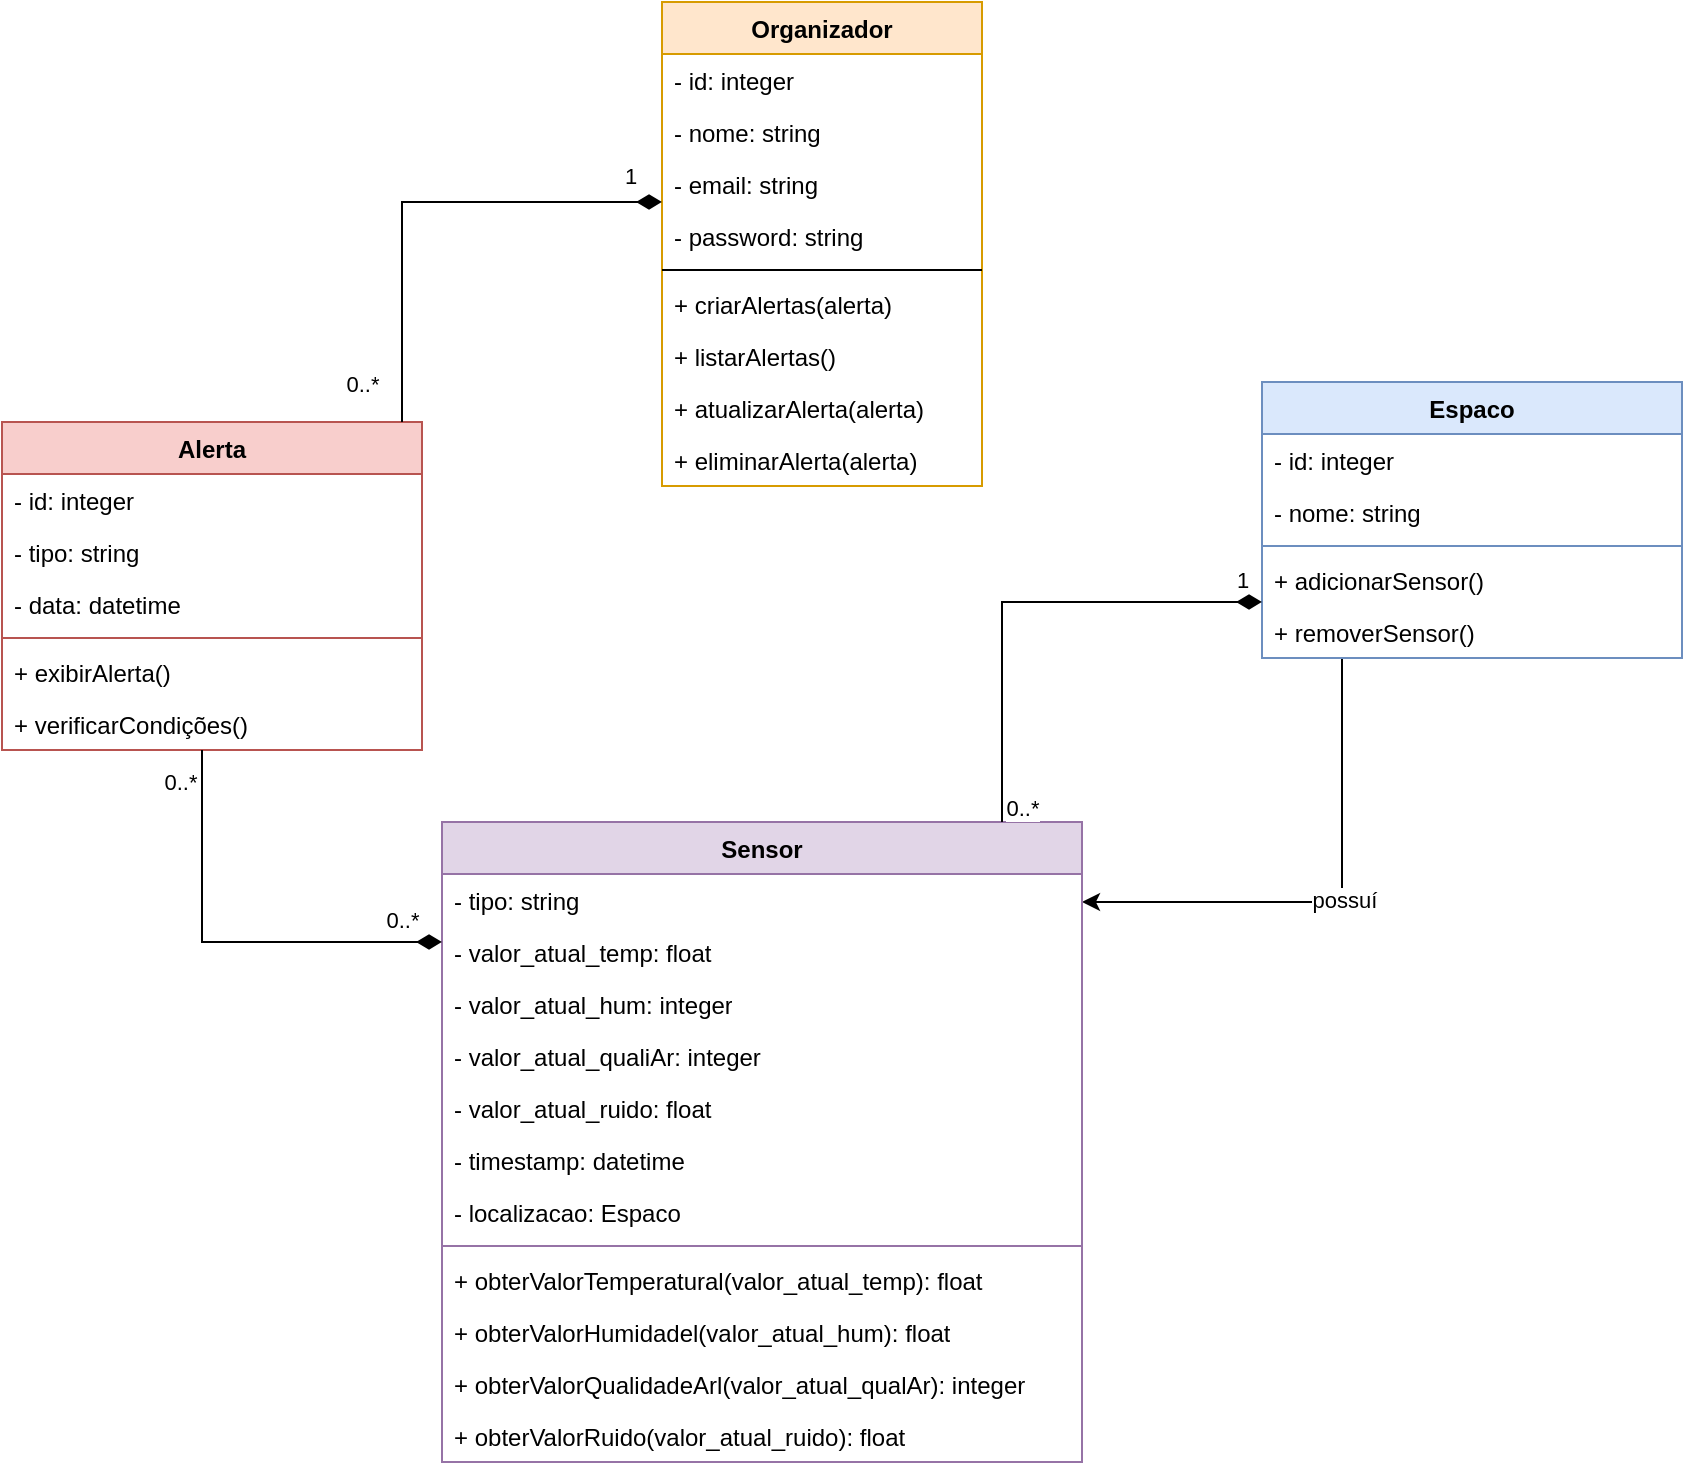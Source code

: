<mxfile version="24.2.2" type="device">
  <diagram id="C5RBs43oDa-KdzZeNtuy" name="Page-1">
    <mxGraphModel dx="2220" dy="804" grid="1" gridSize="10" guides="1" tooltips="1" connect="1" arrows="1" fold="1" page="1" pageScale="1" pageWidth="827" pageHeight="1169" math="0" shadow="0">
      <root>
        <mxCell id="WIyWlLk6GJQsqaUBKTNV-0" />
        <mxCell id="WIyWlLk6GJQsqaUBKTNV-1" parent="WIyWlLk6GJQsqaUBKTNV-0" />
        <mxCell id="zkfFHV4jXpPFQw0GAbJ--6" value="Organizador" style="swimlane;fontStyle=1;align=center;verticalAlign=top;childLayout=stackLayout;horizontal=1;startSize=26;horizontalStack=0;resizeParent=1;resizeLast=0;collapsible=1;marginBottom=0;rounded=0;shadow=0;strokeWidth=1;fillColor=#ffe6cc;strokeColor=#d79b00;" parent="WIyWlLk6GJQsqaUBKTNV-1" vertex="1">
          <mxGeometry x="320" y="180" width="160" height="242" as="geometry">
            <mxRectangle x="110" y="120" width="160" height="26" as="alternateBounds" />
          </mxGeometry>
        </mxCell>
        <mxCell id="6ErycfvySfwWhuiiBq81-68" value="- id: integer" style="text;strokeColor=none;fillColor=none;align=left;verticalAlign=top;spacingLeft=4;spacingRight=4;overflow=hidden;rotatable=0;points=[[0,0.5],[1,0.5]];portConstraint=eastwest;whiteSpace=wrap;html=1;" parent="zkfFHV4jXpPFQw0GAbJ--6" vertex="1">
          <mxGeometry y="26" width="160" height="26" as="geometry" />
        </mxCell>
        <mxCell id="6ErycfvySfwWhuiiBq81-69" value="- nome: string" style="text;strokeColor=none;fillColor=none;align=left;verticalAlign=top;spacingLeft=4;spacingRight=4;overflow=hidden;rotatable=0;points=[[0,0.5],[1,0.5]];portConstraint=eastwest;whiteSpace=wrap;html=1;" parent="zkfFHV4jXpPFQw0GAbJ--6" vertex="1">
          <mxGeometry y="52" width="160" height="26" as="geometry" />
        </mxCell>
        <mxCell id="6ErycfvySfwWhuiiBq81-8" value="- email: string" style="text;align=left;verticalAlign=top;spacingLeft=4;spacingRight=4;overflow=hidden;rotatable=0;points=[[0,0.5],[1,0.5]];portConstraint=eastwest;" parent="zkfFHV4jXpPFQw0GAbJ--6" vertex="1">
          <mxGeometry y="78" width="160" height="26" as="geometry" />
        </mxCell>
        <mxCell id="6ErycfvySfwWhuiiBq81-9" value="- password: string" style="text;align=left;verticalAlign=top;spacingLeft=4;spacingRight=4;overflow=hidden;rotatable=0;points=[[0,0.5],[1,0.5]];portConstraint=eastwest;" parent="zkfFHV4jXpPFQw0GAbJ--6" vertex="1">
          <mxGeometry y="104" width="160" height="26" as="geometry" />
        </mxCell>
        <mxCell id="zkfFHV4jXpPFQw0GAbJ--9" value="" style="line;html=1;strokeWidth=1;align=left;verticalAlign=middle;spacingTop=-1;spacingLeft=3;spacingRight=3;rotatable=0;labelPosition=right;points=[];portConstraint=eastwest;" parent="zkfFHV4jXpPFQw0GAbJ--6" vertex="1">
          <mxGeometry y="130" width="160" height="8" as="geometry" />
        </mxCell>
        <mxCell id="6ErycfvySfwWhuiiBq81-10" value="+ criarAlertas(alerta)" style="text;align=left;verticalAlign=top;spacingLeft=4;spacingRight=4;overflow=hidden;rotatable=0;points=[[0,0.5],[1,0.5]];portConstraint=eastwest;html=1;whiteSpace=wrap;" parent="zkfFHV4jXpPFQw0GAbJ--6" vertex="1">
          <mxGeometry y="138" width="160" height="26" as="geometry" />
        </mxCell>
        <mxCell id="6ErycfvySfwWhuiiBq81-11" value="+ listarAlertas()" style="text;align=left;verticalAlign=top;spacingLeft=4;spacingRight=4;overflow=hidden;rotatable=0;points=[[0,0.5],[1,0.5]];portConstraint=eastwest;whiteSpace=wrap;html=1;" parent="zkfFHV4jXpPFQw0GAbJ--6" vertex="1">
          <mxGeometry y="164" width="160" height="26" as="geometry" />
        </mxCell>
        <mxCell id="6ErycfvySfwWhuiiBq81-12" value="+ atualizarAlerta(alerta)" style="text;align=left;verticalAlign=top;spacingLeft=4;spacingRight=4;overflow=hidden;rotatable=0;points=[[0,0.5],[1,0.5]];portConstraint=eastwest;whiteSpace=wrap;html=1;" parent="zkfFHV4jXpPFQw0GAbJ--6" vertex="1">
          <mxGeometry y="190" width="160" height="26" as="geometry" />
        </mxCell>
        <mxCell id="6ErycfvySfwWhuiiBq81-13" value="+ eliminarAlerta(alerta)" style="text;align=left;verticalAlign=top;spacingLeft=4;spacingRight=4;overflow=hidden;rotatable=0;points=[[0,0.5],[1,0.5]];portConstraint=eastwest;whiteSpace=wrap;html=1;" parent="zkfFHV4jXpPFQw0GAbJ--6" vertex="1">
          <mxGeometry y="216" width="160" height="26" as="geometry" />
        </mxCell>
        <mxCell id="dEkIJU8FVrGNZWYV1uZQ-23" style="edgeStyle=orthogonalEdgeStyle;rounded=0;orthogonalLoop=1;jettySize=auto;html=1;" parent="WIyWlLk6GJQsqaUBKTNV-1" source="dEkIJU8FVrGNZWYV1uZQ-8" target="6ErycfvySfwWhuiiBq81-63" edge="1">
          <mxGeometry relative="1" as="geometry">
            <Array as="points">
              <mxPoint x="660" y="630" />
            </Array>
          </mxGeometry>
        </mxCell>
        <mxCell id="dEkIJU8FVrGNZWYV1uZQ-24" value="possuí" style="edgeLabel;html=1;align=center;verticalAlign=middle;resizable=0;points=[];" parent="dEkIJU8FVrGNZWYV1uZQ-23" vertex="1" connectable="0">
          <mxGeometry x="0.1" y="-3" relative="1" as="geometry">
            <mxPoint x="17" y="2" as="offset" />
          </mxGeometry>
        </mxCell>
        <mxCell id="6ErycfvySfwWhuiiBq81-63" value="Sensor" style="swimlane;fontStyle=1;align=center;verticalAlign=top;childLayout=stackLayout;horizontal=1;startSize=26;horizontalStack=0;resizeParent=1;resizeParentMax=0;resizeLast=0;collapsible=1;marginBottom=0;whiteSpace=wrap;html=1;fillColor=#e1d5e7;strokeColor=#9673a6;" parent="WIyWlLk6GJQsqaUBKTNV-1" vertex="1">
          <mxGeometry x="210" y="590" width="320" height="320" as="geometry" />
        </mxCell>
        <mxCell id="dEkIJU8FVrGNZWYV1uZQ-30" value="- tipo: string" style="text;strokeColor=none;fillColor=none;align=left;verticalAlign=top;spacingLeft=4;spacingRight=4;overflow=hidden;rotatable=0;points=[[0,0.5],[1,0.5]];portConstraint=eastwest;whiteSpace=wrap;html=1;" parent="6ErycfvySfwWhuiiBq81-63" vertex="1">
          <mxGeometry y="26" width="320" height="26" as="geometry" />
        </mxCell>
        <mxCell id="6ErycfvySfwWhuiiBq81-124" value="- valor_atual_temp: float" style="text;strokeColor=none;fillColor=none;align=left;verticalAlign=top;spacingLeft=4;spacingRight=4;overflow=hidden;rotatable=0;points=[[0,0.5],[1,0.5]];portConstraint=eastwest;whiteSpace=wrap;html=1;" parent="6ErycfvySfwWhuiiBq81-63" vertex="1">
          <mxGeometry y="52" width="320" height="26" as="geometry" />
        </mxCell>
        <mxCell id="dEkIJU8FVrGNZWYV1uZQ-17" value="- valor_atual_hum: integer" style="text;strokeColor=none;fillColor=none;align=left;verticalAlign=top;spacingLeft=4;spacingRight=4;overflow=hidden;rotatable=0;points=[[0,0.5],[1,0.5]];portConstraint=eastwest;whiteSpace=wrap;html=1;" parent="6ErycfvySfwWhuiiBq81-63" vertex="1">
          <mxGeometry y="78" width="320" height="26" as="geometry" />
        </mxCell>
        <mxCell id="dEkIJU8FVrGNZWYV1uZQ-16" value="- valor_atual_qualiAr: integer&amp;nbsp;" style="text;strokeColor=none;fillColor=none;align=left;verticalAlign=top;spacingLeft=4;spacingRight=4;overflow=hidden;rotatable=0;points=[[0,0.5],[1,0.5]];portConstraint=eastwest;whiteSpace=wrap;html=1;" parent="6ErycfvySfwWhuiiBq81-63" vertex="1">
          <mxGeometry y="104" width="320" height="26" as="geometry" />
        </mxCell>
        <mxCell id="dEkIJU8FVrGNZWYV1uZQ-20" value="- valor_atual_ruido: float&amp;nbsp;" style="text;strokeColor=none;fillColor=none;align=left;verticalAlign=top;spacingLeft=4;spacingRight=4;overflow=hidden;rotatable=0;points=[[0,0.5],[1,0.5]];portConstraint=eastwest;whiteSpace=wrap;html=1;" parent="6ErycfvySfwWhuiiBq81-63" vertex="1">
          <mxGeometry y="130" width="320" height="26" as="geometry" />
        </mxCell>
        <mxCell id="dEkIJU8FVrGNZWYV1uZQ-7" value="- timestamp: datetime" style="text;strokeColor=none;fillColor=none;align=left;verticalAlign=top;spacingLeft=4;spacingRight=4;overflow=hidden;rotatable=0;points=[[0,0.5],[1,0.5]];portConstraint=eastwest;whiteSpace=wrap;html=1;" parent="6ErycfvySfwWhuiiBq81-63" vertex="1">
          <mxGeometry y="156" width="320" height="26" as="geometry" />
        </mxCell>
        <mxCell id="dEkIJU8FVrGNZWYV1uZQ-19" value="- localizacao: Espaco" style="text;strokeColor=none;fillColor=none;align=left;verticalAlign=top;spacingLeft=4;spacingRight=4;overflow=hidden;rotatable=0;points=[[0,0.5],[1,0.5]];portConstraint=eastwest;whiteSpace=wrap;html=1;" parent="6ErycfvySfwWhuiiBq81-63" vertex="1">
          <mxGeometry y="182" width="320" height="26" as="geometry" />
        </mxCell>
        <mxCell id="6ErycfvySfwWhuiiBq81-65" value="" style="line;strokeWidth=1;fillColor=none;align=left;verticalAlign=middle;spacingTop=-1;spacingLeft=3;spacingRight=3;rotatable=0;labelPosition=right;points=[];portConstraint=eastwest;strokeColor=inherit;" parent="6ErycfvySfwWhuiiBq81-63" vertex="1">
          <mxGeometry y="208" width="320" height="8" as="geometry" />
        </mxCell>
        <mxCell id="6ErycfvySfwWhuiiBq81-123" value="+ obterValorTemperatural(valor_atual_temp): float&amp;nbsp;" style="text;strokeColor=none;fillColor=none;align=left;verticalAlign=top;spacingLeft=4;spacingRight=4;overflow=hidden;rotatable=0;points=[[0,0.5],[1,0.5]];portConstraint=eastwest;whiteSpace=wrap;html=1;" parent="6ErycfvySfwWhuiiBq81-63" vertex="1">
          <mxGeometry y="216" width="320" height="26" as="geometry" />
        </mxCell>
        <mxCell id="dEkIJU8FVrGNZWYV1uZQ-4" value="+ obterValorHumidadel(valor_atual_hum): float" style="text;strokeColor=none;fillColor=none;align=left;verticalAlign=top;spacingLeft=4;spacingRight=4;overflow=hidden;rotatable=0;points=[[0,0.5],[1,0.5]];portConstraint=eastwest;whiteSpace=wrap;html=1;" parent="6ErycfvySfwWhuiiBq81-63" vertex="1">
          <mxGeometry y="242" width="320" height="26" as="geometry" />
        </mxCell>
        <mxCell id="dEkIJU8FVrGNZWYV1uZQ-5" value="+ obterValorQualidadeArl(valor_atual_qualAr): integer" style="text;strokeColor=none;fillColor=none;align=left;verticalAlign=top;spacingLeft=4;spacingRight=4;overflow=hidden;rotatable=0;points=[[0,0.5],[1,0.5]];portConstraint=eastwest;whiteSpace=wrap;html=1;" parent="6ErycfvySfwWhuiiBq81-63" vertex="1">
          <mxGeometry y="268" width="320" height="26" as="geometry" />
        </mxCell>
        <mxCell id="dEkIJU8FVrGNZWYV1uZQ-6" value="+ obterValorRuido(valor_atual_ruido): float&amp;nbsp;" style="text;strokeColor=none;fillColor=none;align=left;verticalAlign=top;spacingLeft=4;spacingRight=4;overflow=hidden;rotatable=0;points=[[0,0.5],[1,0.5]];portConstraint=eastwest;whiteSpace=wrap;html=1;" parent="6ErycfvySfwWhuiiBq81-63" vertex="1">
          <mxGeometry y="294" width="320" height="26" as="geometry" />
        </mxCell>
        <mxCell id="6ErycfvySfwWhuiiBq81-141" value="Alerta" style="swimlane;fontStyle=1;align=center;verticalAlign=top;childLayout=stackLayout;horizontal=1;startSize=26;horizontalStack=0;resizeParent=1;resizeParentMax=0;resizeLast=0;collapsible=1;marginBottom=0;whiteSpace=wrap;html=1;fillColor=#f8cecc;strokeColor=#b85450;" parent="WIyWlLk6GJQsqaUBKTNV-1" vertex="1">
          <mxGeometry x="-10" y="390" width="210" height="164" as="geometry" />
        </mxCell>
        <mxCell id="6ErycfvySfwWhuiiBq81-142" value="- id: integer" style="text;strokeColor=none;fillColor=none;align=left;verticalAlign=top;spacingLeft=4;spacingRight=4;overflow=hidden;rotatable=0;points=[[0,0.5],[1,0.5]];portConstraint=eastwest;whiteSpace=wrap;html=1;" parent="6ErycfvySfwWhuiiBq81-141" vertex="1">
          <mxGeometry y="26" width="210" height="26" as="geometry" />
        </mxCell>
        <mxCell id="6ErycfvySfwWhuiiBq81-143" value="- tipo: string" style="text;strokeColor=none;fillColor=none;align=left;verticalAlign=top;spacingLeft=4;spacingRight=4;overflow=hidden;rotatable=0;points=[[0,0.5],[1,0.5]];portConstraint=eastwest;whiteSpace=wrap;html=1;" parent="6ErycfvySfwWhuiiBq81-141" vertex="1">
          <mxGeometry y="52" width="210" height="26" as="geometry" />
        </mxCell>
        <mxCell id="6ErycfvySfwWhuiiBq81-144" value="- data: datetime" style="text;strokeColor=none;fillColor=none;align=left;verticalAlign=top;spacingLeft=4;spacingRight=4;overflow=hidden;rotatable=0;points=[[0,0.5],[1,0.5]];portConstraint=eastwest;whiteSpace=wrap;html=1;" parent="6ErycfvySfwWhuiiBq81-141" vertex="1">
          <mxGeometry y="78" width="210" height="26" as="geometry" />
        </mxCell>
        <mxCell id="6ErycfvySfwWhuiiBq81-145" value="" style="line;strokeWidth=1;fillColor=none;align=left;verticalAlign=middle;spacingTop=-1;spacingLeft=3;spacingRight=3;rotatable=0;labelPosition=right;points=[];portConstraint=eastwest;strokeColor=inherit;" parent="6ErycfvySfwWhuiiBq81-141" vertex="1">
          <mxGeometry y="104" width="210" height="8" as="geometry" />
        </mxCell>
        <mxCell id="6ErycfvySfwWhuiiBq81-146" value="+ exibirAlerta()&amp;nbsp;" style="text;strokeColor=none;fillColor=none;align=left;verticalAlign=top;spacingLeft=4;spacingRight=4;overflow=hidden;rotatable=0;points=[[0,0.5],[1,0.5]];portConstraint=eastwest;whiteSpace=wrap;html=1;" parent="6ErycfvySfwWhuiiBq81-141" vertex="1">
          <mxGeometry y="112" width="210" height="26" as="geometry" />
        </mxCell>
        <mxCell id="6ErycfvySfwWhuiiBq81-147" value="+ verificarCondições()" style="text;strokeColor=none;fillColor=none;align=left;verticalAlign=top;spacingLeft=4;spacingRight=4;overflow=hidden;rotatable=0;points=[[0,0.5],[1,0.5]];portConstraint=eastwest;whiteSpace=wrap;html=1;" parent="6ErycfvySfwWhuiiBq81-141" vertex="1">
          <mxGeometry y="138" width="210" height="26" as="geometry" />
        </mxCell>
        <mxCell id="6ErycfvySfwWhuiiBq81-148" value="" style="html=1;startArrow=diamondThin;startFill=1;edgeStyle=elbowEdgeStyle;elbow=vertical;startSize=10;endArrow=none;endFill=0;rounded=0;" parent="WIyWlLk6GJQsqaUBKTNV-1" source="zkfFHV4jXpPFQw0GAbJ--6" target="6ErycfvySfwWhuiiBq81-141" edge="1">
          <mxGeometry width="160" relative="1" as="geometry">
            <mxPoint x="60" y="360" as="sourcePoint" />
            <mxPoint x="230" y="381" as="targetPoint" />
            <Array as="points">
              <mxPoint x="190" y="280" />
            </Array>
          </mxGeometry>
        </mxCell>
        <mxCell id="6ErycfvySfwWhuiiBq81-149" value="1" style="edgeLabel;html=1;align=center;verticalAlign=middle;resizable=0;points=[];" parent="6ErycfvySfwWhuiiBq81-148" vertex="1" connectable="0">
          <mxGeometry x="-0.615" y="1" relative="1" as="geometry">
            <mxPoint x="30" y="-14" as="offset" />
          </mxGeometry>
        </mxCell>
        <mxCell id="6ErycfvySfwWhuiiBq81-150" value="0..*" style="edgeLabel;html=1;align=center;verticalAlign=middle;resizable=0;points=[];" parent="6ErycfvySfwWhuiiBq81-148" vertex="1" connectable="0">
          <mxGeometry x="0.719" y="1" relative="1" as="geometry">
            <mxPoint x="-21" y="14" as="offset" />
          </mxGeometry>
        </mxCell>
        <mxCell id="6ErycfvySfwWhuiiBq81-152" value="" style="html=1;startArrow=diamondThin;startFill=1;edgeStyle=elbowEdgeStyle;elbow=vertical;startSize=10;endArrow=none;endFill=0;rounded=0;" parent="WIyWlLk6GJQsqaUBKTNV-1" source="6ErycfvySfwWhuiiBq81-63" target="6ErycfvySfwWhuiiBq81-141" edge="1">
          <mxGeometry width="160" relative="1" as="geometry">
            <mxPoint x="70" y="370" as="sourcePoint" />
            <mxPoint x="-105" y="570" as="targetPoint" />
            <Array as="points">
              <mxPoint x="90" y="650" />
            </Array>
          </mxGeometry>
        </mxCell>
        <mxCell id="6ErycfvySfwWhuiiBq81-153" value="0..*" style="edgeLabel;html=1;align=center;verticalAlign=middle;resizable=0;points=[];" parent="6ErycfvySfwWhuiiBq81-152" vertex="1" connectable="0">
          <mxGeometry x="-0.615" y="1" relative="1" as="geometry">
            <mxPoint x="-90" y="-81" as="offset" />
          </mxGeometry>
        </mxCell>
        <mxCell id="6ErycfvySfwWhuiiBq81-154" value="0..*" style="edgeLabel;html=1;align=center;verticalAlign=middle;resizable=0;points=[];" parent="6ErycfvySfwWhuiiBq81-152" vertex="1" connectable="0">
          <mxGeometry x="0.719" y="1" relative="1" as="geometry">
            <mxPoint x="101" y="54" as="offset" />
          </mxGeometry>
        </mxCell>
        <mxCell id="dEkIJU8FVrGNZWYV1uZQ-8" value="Espaco" style="swimlane;fontStyle=1;align=center;verticalAlign=top;childLayout=stackLayout;horizontal=1;startSize=26;horizontalStack=0;resizeParent=1;resizeParentMax=0;resizeLast=0;collapsible=1;marginBottom=0;whiteSpace=wrap;html=1;fillColor=#dae8fc;strokeColor=#6c8ebf;" parent="WIyWlLk6GJQsqaUBKTNV-1" vertex="1">
          <mxGeometry x="620" y="370" width="210" height="138" as="geometry" />
        </mxCell>
        <mxCell id="dEkIJU8FVrGNZWYV1uZQ-9" value="- id: integer" style="text;strokeColor=none;fillColor=none;align=left;verticalAlign=top;spacingLeft=4;spacingRight=4;overflow=hidden;rotatable=0;points=[[0,0.5],[1,0.5]];portConstraint=eastwest;whiteSpace=wrap;html=1;" parent="dEkIJU8FVrGNZWYV1uZQ-8" vertex="1">
          <mxGeometry y="26" width="210" height="26" as="geometry" />
        </mxCell>
        <mxCell id="dEkIJU8FVrGNZWYV1uZQ-11" value="- nome: string" style="text;strokeColor=none;fillColor=none;align=left;verticalAlign=top;spacingLeft=4;spacingRight=4;overflow=hidden;rotatable=0;points=[[0,0.5],[1,0.5]];portConstraint=eastwest;whiteSpace=wrap;html=1;" parent="dEkIJU8FVrGNZWYV1uZQ-8" vertex="1">
          <mxGeometry y="52" width="210" height="26" as="geometry" />
        </mxCell>
        <mxCell id="dEkIJU8FVrGNZWYV1uZQ-12" value="" style="line;strokeWidth=1;fillColor=none;align=left;verticalAlign=middle;spacingTop=-1;spacingLeft=3;spacingRight=3;rotatable=0;labelPosition=right;points=[];portConstraint=eastwest;strokeColor=inherit;" parent="dEkIJU8FVrGNZWYV1uZQ-8" vertex="1">
          <mxGeometry y="78" width="210" height="8" as="geometry" />
        </mxCell>
        <mxCell id="dEkIJU8FVrGNZWYV1uZQ-13" value="+ adicionarSensor()&amp;nbsp;" style="text;strokeColor=none;fillColor=none;align=left;verticalAlign=top;spacingLeft=4;spacingRight=4;overflow=hidden;rotatable=0;points=[[0,0.5],[1,0.5]];portConstraint=eastwest;whiteSpace=wrap;html=1;" parent="dEkIJU8FVrGNZWYV1uZQ-8" vertex="1">
          <mxGeometry y="86" width="210" height="26" as="geometry" />
        </mxCell>
        <mxCell id="dEkIJU8FVrGNZWYV1uZQ-14" value="+ removerSensor()" style="text;strokeColor=none;fillColor=none;align=left;verticalAlign=top;spacingLeft=4;spacingRight=4;overflow=hidden;rotatable=0;points=[[0,0.5],[1,0.5]];portConstraint=eastwest;whiteSpace=wrap;html=1;" parent="dEkIJU8FVrGNZWYV1uZQ-8" vertex="1">
          <mxGeometry y="112" width="210" height="26" as="geometry" />
        </mxCell>
        <mxCell id="dEkIJU8FVrGNZWYV1uZQ-29" value="" style="html=1;startArrow=diamondThin;startFill=1;edgeStyle=elbowEdgeStyle;elbow=vertical;startSize=10;endArrow=none;endFill=0;rounded=0;" parent="WIyWlLk6GJQsqaUBKTNV-1" source="dEkIJU8FVrGNZWYV1uZQ-8" target="6ErycfvySfwWhuiiBq81-63" edge="1">
          <mxGeometry width="160" relative="1" as="geometry">
            <mxPoint x="420" y="610" as="sourcePoint" />
            <mxPoint x="580" y="610" as="targetPoint" />
            <Array as="points">
              <mxPoint x="490" y="480" />
            </Array>
          </mxGeometry>
        </mxCell>
        <mxCell id="dEkIJU8FVrGNZWYV1uZQ-31" value="1" style="edgeLabel;html=1;align=center;verticalAlign=middle;resizable=0;points=[];" parent="dEkIJU8FVrGNZWYV1uZQ-29" vertex="1" connectable="0">
          <mxGeometry x="-0.667" y="-4" relative="1" as="geometry">
            <mxPoint x="30" y="-7" as="offset" />
          </mxGeometry>
        </mxCell>
        <mxCell id="dEkIJU8FVrGNZWYV1uZQ-33" value="0..*" style="edgeLabel;html=1;align=center;verticalAlign=middle;resizable=0;points=[];" parent="dEkIJU8FVrGNZWYV1uZQ-29" vertex="1" connectable="0">
          <mxGeometry x="0.844" y="-5" relative="1" as="geometry">
            <mxPoint x="15" y="11" as="offset" />
          </mxGeometry>
        </mxCell>
      </root>
    </mxGraphModel>
  </diagram>
</mxfile>
